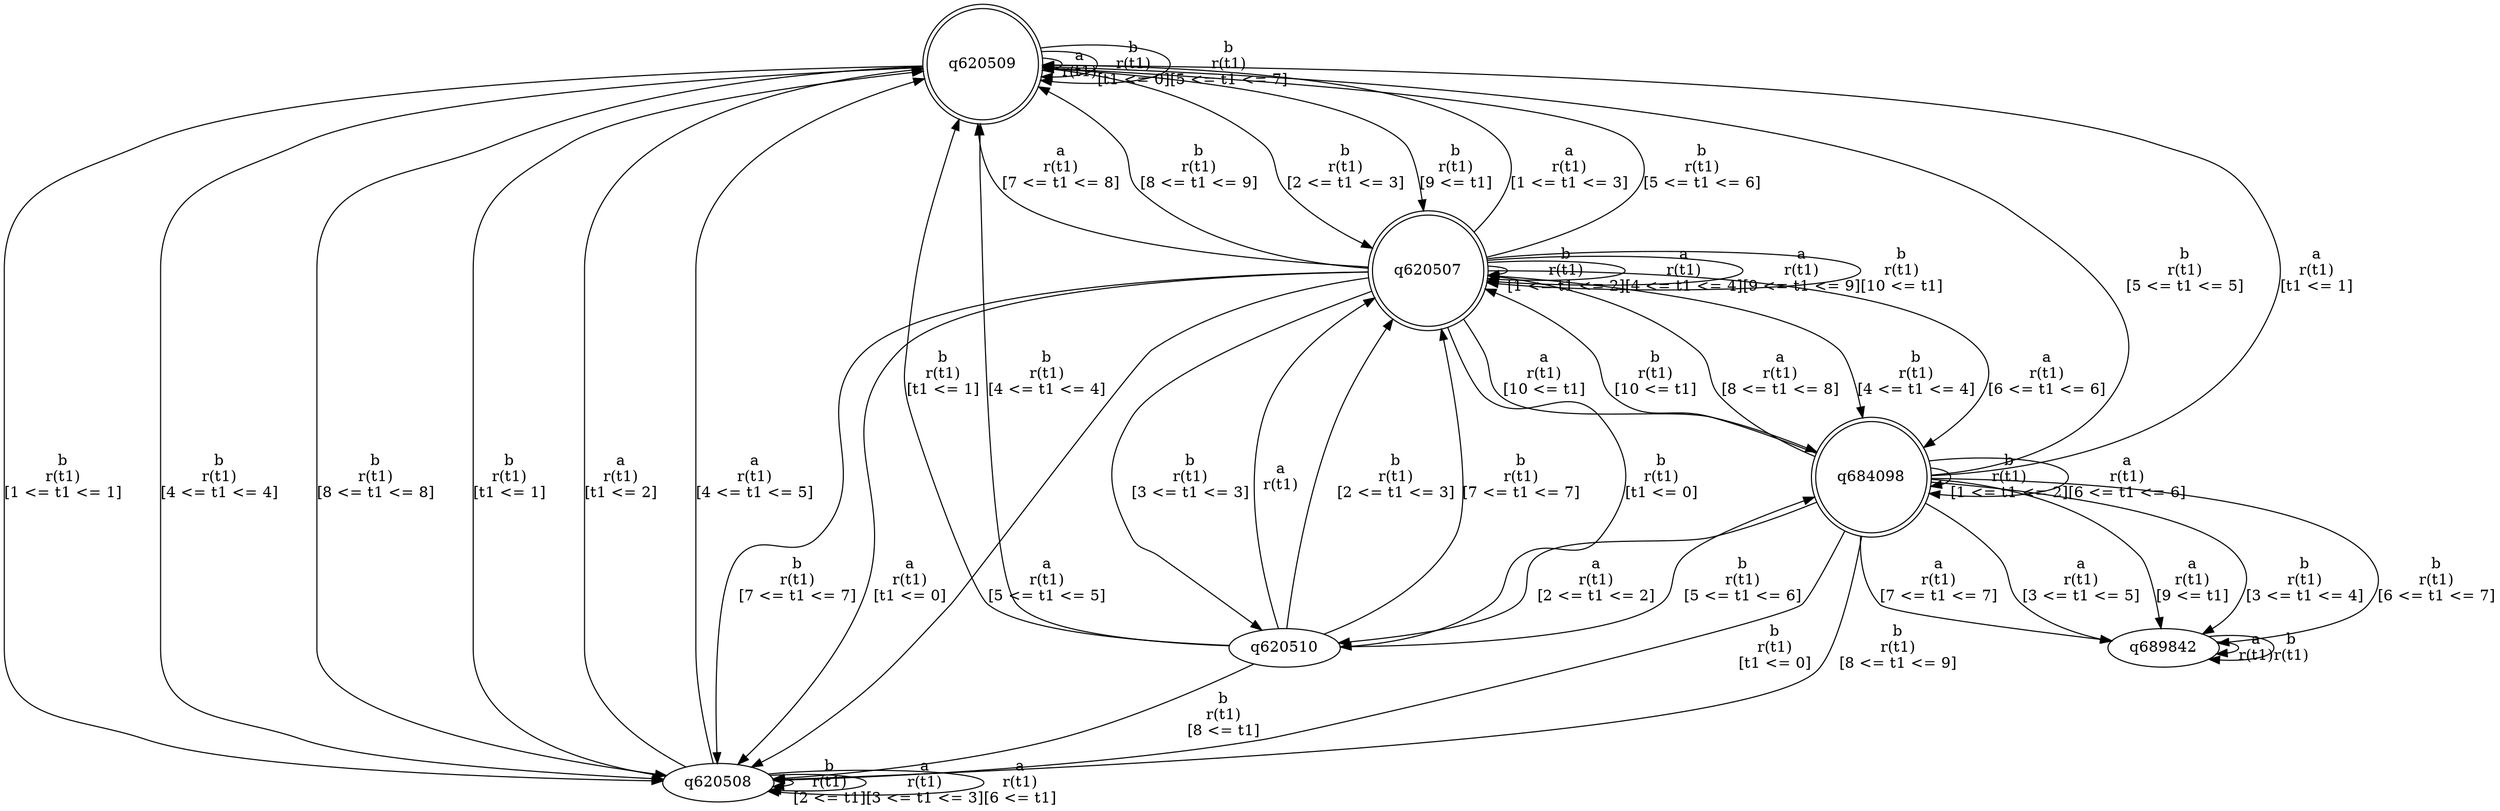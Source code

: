 digraph "tests_1/test73/solution101/solution_verwer" {
	q620509[label=q620509 shape=doublecircle]
	q620508[label=q620508]
	q620507[label=q620507 shape=doublecircle]
	q620510[label=q620510]
	q684098[label=q684098 shape=doublecircle]
	q689842[label=q689842]
	q620509 -> q620509[label="a\nr(t1)\n"]
	q620509 -> q620509[label="b\nr(t1)\n[t1 <= 0]"]
	q620509 -> q620508[label="b\nr(t1)\n[1 <= t1 <= 1]"]
	q620508 -> q620509[label="b\nr(t1)\n[t1 <= 1]"]
	q620508 -> q620509[label="a\nr(t1)\n[t1 <= 2]"]
	q620508 -> q620508[label="b\nr(t1)\n[2 <= t1]"]
	q620508 -> q620508[label="a\nr(t1)\n[3 <= t1 <= 3]"]
	q620508 -> q620509[label="a\nr(t1)\n[4 <= t1 <= 5]"]
	q620508 -> q620508[label="a\nr(t1)\n[6 <= t1]"]
	q620509 -> q620508[label="b\nr(t1)\n[4 <= t1 <= 4]"]
	q620509 -> q620508[label="b\nr(t1)\n[8 <= t1 <= 8]"]
	q620509 -> q620509[label="b\nr(t1)\n[5 <= t1 <= 7]"]
	q620509 -> q620507[label="b\nr(t1)\n[2 <= t1 <= 3]"]
	q620507 -> q620508[label="a\nr(t1)\n[t1 <= 0]"]
	q620507 -> q620510[label="b\nr(t1)\n[t1 <= 0]"]
	q620510 -> q620507[label="a\nr(t1)\n"]
	q620510 -> q620509[label="b\nr(t1)\n[t1 <= 1]"]
	q620510 -> q620507[label="b\nr(t1)\n[2 <= t1 <= 3]"]
	q620510 -> q620509[label="b\nr(t1)\n[4 <= t1 <= 4]"]
	q620510 -> q684098[label="b\nr(t1)\n[5 <= t1 <= 6]"]
	q684098 -> q620509[label="a\nr(t1)\n[t1 <= 1]"]
	q684098 -> q620508[label="b\nr(t1)\n[t1 <= 0]"]
	q684098 -> q620510[label="a\nr(t1)\n[2 <= t1 <= 2]"]
	q684098 -> q684098[label="b\nr(t1)\n[1 <= t1 <= 2]"]
	q684098 -> q689842[label="b\nr(t1)\n[3 <= t1 <= 4]"]
	q689842 -> q689842[label="a\nr(t1)\n"]
	q689842 -> q689842[label="b\nr(t1)\n"]
	q684098 -> q620509[label="b\nr(t1)\n[5 <= t1 <= 5]"]
	q684098 -> q689842[label="b\nr(t1)\n[6 <= t1 <= 7]"]
	q684098 -> q684098[label="a\nr(t1)\n[6 <= t1 <= 6]"]
	q684098 -> q620508[label="b\nr(t1)\n[8 <= t1 <= 9]"]
	q684098 -> q620507[label="b\nr(t1)\n[10 <= t1]"]
	q684098 -> q689842[label="a\nr(t1)\n[7 <= t1 <= 7]"]
	q684098 -> q620507[label="a\nr(t1)\n[8 <= t1 <= 8]"]
	q684098 -> q689842[label="a\nr(t1)\n[3 <= t1 <= 5]"]
	q684098 -> q689842[label="a\nr(t1)\n[9 <= t1]"]
	q620510 -> q620507[label="b\nr(t1)\n[7 <= t1 <= 7]"]
	q620510 -> q620508[label="b\nr(t1)\n[8 <= t1]"]
	q620507 -> q620507[label="b\nr(t1)\n[1 <= t1 <= 2]"]
	q620507 -> q620509[label="a\nr(t1)\n[1 <= t1 <= 3]"]
	q620507 -> q620510[label="b\nr(t1)\n[3 <= t1 <= 3]"]
	q620507 -> q620507[label="a\nr(t1)\n[4 <= t1 <= 4]"]
	q620507 -> q684098[label="b\nr(t1)\n[4 <= t1 <= 4]"]
	q620507 -> q620508[label="a\nr(t1)\n[5 <= t1 <= 5]"]
	q620507 -> q684098[label="a\nr(t1)\n[6 <= t1 <= 6]"]
	q620507 -> q620509[label="b\nr(t1)\n[5 <= t1 <= 6]"]
	q620507 -> q620508[label="b\nr(t1)\n[7 <= t1 <= 7]"]
	q620507 -> q620509[label="a\nr(t1)\n[7 <= t1 <= 8]"]
	q620507 -> q620507[label="a\nr(t1)\n[9 <= t1 <= 9]"]
	q620507 -> q684098[label="a\nr(t1)\n[10 <= t1]"]
	q620507 -> q620507[label="b\nr(t1)\n[10 <= t1]"]
	q620507 -> q620509[label="b\nr(t1)\n[8 <= t1 <= 9]"]
	q620509 -> q620507[label="b\nr(t1)\n[9 <= t1]"]
}
